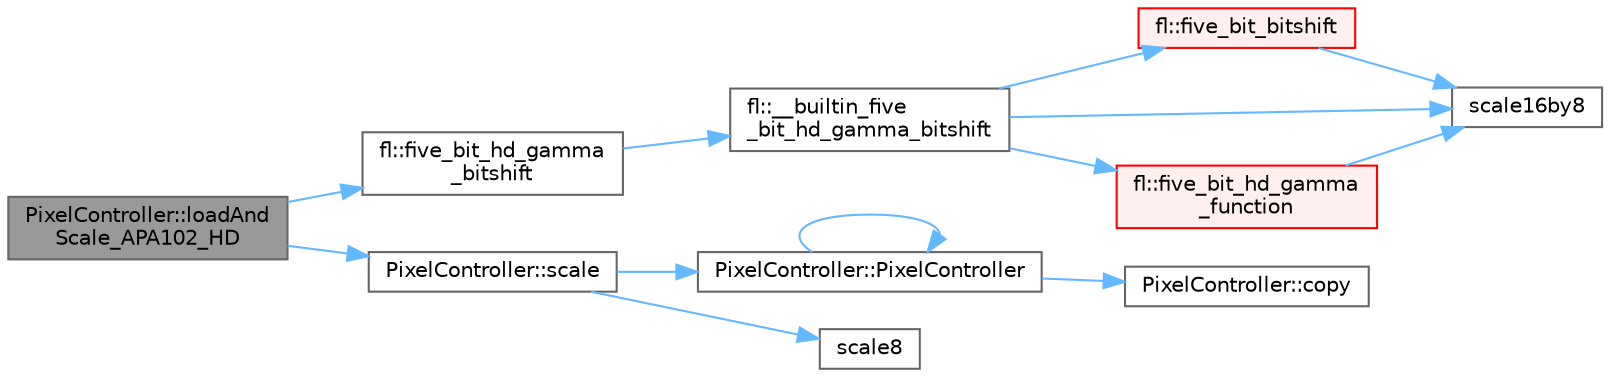 digraph "PixelController::loadAndScale_APA102_HD"
{
 // INTERACTIVE_SVG=YES
 // LATEX_PDF_SIZE
  bgcolor="transparent";
  edge [fontname=Helvetica,fontsize=10,labelfontname=Helvetica,labelfontsize=10];
  node [fontname=Helvetica,fontsize=10,shape=box,height=0.2,width=0.4];
  rankdir="LR";
  Node1 [id="Node000001",label="PixelController::loadAnd\lScale_APA102_HD",height=0.2,width=0.4,color="gray40", fillcolor="grey60", style="filled", fontcolor="black",tooltip=" "];
  Node1 -> Node2 [id="edge1_Node000001_Node000002",color="steelblue1",style="solid",tooltip=" "];
  Node2 [id="Node000002",label="fl::five_bit_hd_gamma\l_bitshift",height=0.2,width=0.4,color="grey40", fillcolor="white", style="filled",URL="$d4/d36/namespacefl_aeae140ba48d511d1b20d6bd1b383b22b.html#aeae140ba48d511d1b20d6bd1b383b22b",tooltip=" "];
  Node2 -> Node3 [id="edge2_Node000002_Node000003",color="steelblue1",style="solid",tooltip=" "];
  Node3 [id="Node000003",label="fl::__builtin_five\l_bit_hd_gamma_bitshift",height=0.2,width=0.4,color="grey40", fillcolor="white", style="filled",URL="$d4/d36/namespacefl_a702e9f65198e3877e48031e793eac2ff.html#a702e9f65198e3877e48031e793eac2ff",tooltip=" "];
  Node3 -> Node4 [id="edge3_Node000003_Node000004",color="steelblue1",style="solid",tooltip=" "];
  Node4 [id="Node000004",label="fl::five_bit_bitshift",height=0.2,width=0.4,color="red", fillcolor="#FFF0F0", style="filled",URL="$d4/d36/namespacefl_aae9d44cd34c016ac8522f638f4b2624d.html#aae9d44cd34c016ac8522f638f4b2624d",tooltip=" "];
  Node4 -> Node9 [id="edge4_Node000004_Node000009",color="steelblue1",style="solid",tooltip=" "];
  Node9 [id="Node000009",label="scale16by8",height=0.2,width=0.4,color="grey40", fillcolor="white", style="filled",URL="$d0/da8/group___scaling_gaa51d5b048c2a4a20a00bddcdc257daaf.html#gaa51d5b048c2a4a20a00bddcdc257daaf",tooltip="Scale a 16-bit unsigned value by an 8-bit value, which is treated as the numerator of a fraction whos..."];
  Node3 -> Node10 [id="edge5_Node000003_Node000010",color="steelblue1",style="solid",tooltip=" "];
  Node10 [id="Node000010",label="fl::five_bit_hd_gamma\l_function",height=0.2,width=0.4,color="red", fillcolor="#FFF0F0", style="filled",URL="$d4/d36/namespacefl_abeb8d8ef178da3a4dbbed27dc6c0c3c7.html#abeb8d8ef178da3a4dbbed27dc6c0c3c7",tooltip=" "];
  Node10 -> Node9 [id="edge6_Node000010_Node000009",color="steelblue1",style="solid",tooltip=" "];
  Node3 -> Node9 [id="edge7_Node000003_Node000009",color="steelblue1",style="solid",tooltip=" "];
  Node1 -> Node12 [id="edge8_Node000001_Node000012",color="steelblue1",style="solid",tooltip=" "];
  Node12 [id="Node000012",label="PixelController::scale",height=0.2,width=0.4,color="grey40", fillcolor="white", style="filled",URL="$d0/dee/struct_pixel_controller_a060678fc5a4cf518e155ed3a6145b8d4.html#a060678fc5a4cf518e155ed3a6145b8d4",tooltip="Scale a value using the per-channel scale data."];
  Node12 -> Node13 [id="edge9_Node000012_Node000013",color="steelblue1",style="solid",tooltip=" "];
  Node13 [id="Node000013",label="PixelController::PixelController",height=0.2,width=0.4,color="grey40", fillcolor="white", style="filled",URL="$d0/dee/struct_pixel_controller_ae44229e20fb4ba4473b057dcda87122e.html#ae44229e20fb4ba4473b057dcda87122e",tooltip="Copy constructor."];
  Node13 -> Node13 [id="edge10_Node000013_Node000013",color="steelblue1",style="solid",tooltip=" "];
  Node13 -> Node14 [id="edge11_Node000013_Node000014",color="steelblue1",style="solid",tooltip=" "];
  Node14 [id="Node000014",label="PixelController::copy",height=0.2,width=0.4,color="grey40", fillcolor="white", style="filled",URL="$d0/dee/struct_pixel_controller_af3310e3a869dfeafae981291b76b572d.html#af3310e3a869dfeafae981291b76b572d",tooltip=" "];
  Node12 -> Node15 [id="edge12_Node000012_Node000015",color="steelblue1",style="solid",tooltip=" "];
  Node15 [id="Node000015",label="scale8",height=0.2,width=0.4,color="grey40", fillcolor="white", style="filled",URL="$d0/da8/group___scaling_gad7535ccda9c92470c4e6ee0265585555.html#gad7535ccda9c92470c4e6ee0265585555",tooltip="Scale one byte by a second one, which is treated as the numerator of a fraction whose denominator is ..."];
}
